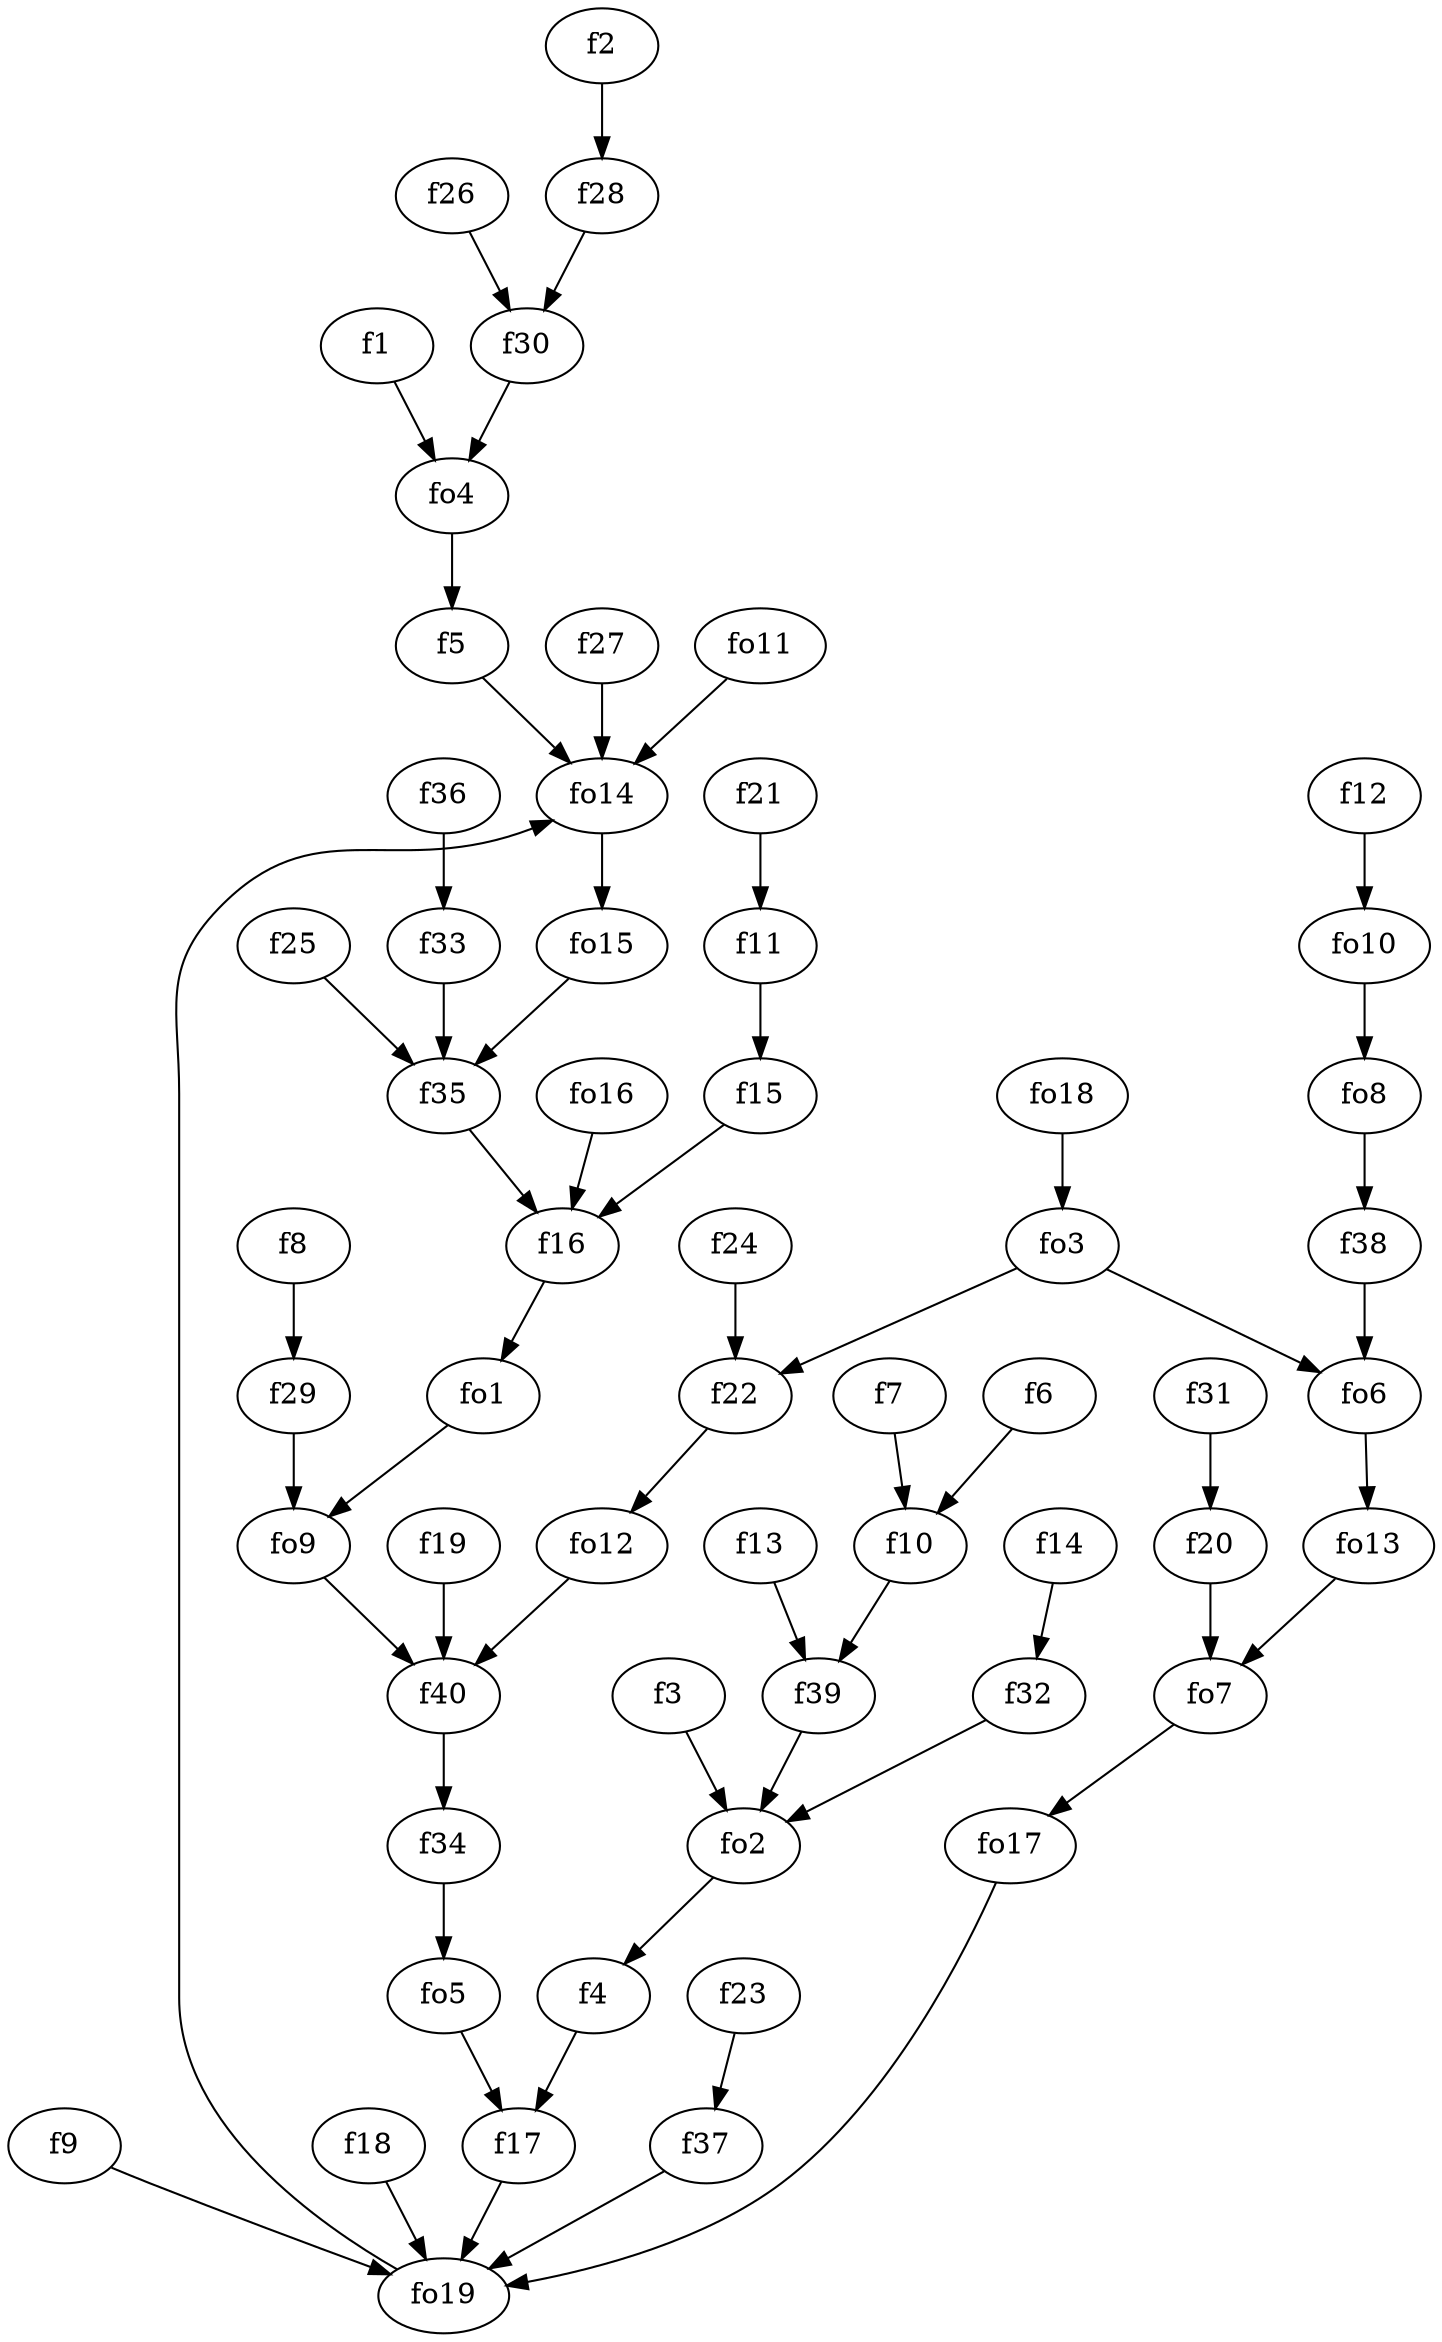 strict digraph  {
f1;
f2;
f3;
f4;
f5;
f6;
f7;
f8;
f9;
f10;
f11;
f12;
f13;
f14;
f15;
f16;
f17;
f18;
f19;
f20;
f21;
f22;
f23;
f24;
f25;
f26;
f27;
f28;
f29;
f30;
f31;
f32;
f33;
f34;
f35;
f36;
f37;
f38;
f39;
f40;
fo1;
fo2;
fo3;
fo4;
fo5;
fo6;
fo7;
fo8;
fo9;
fo10;
fo11;
fo12;
fo13;
fo14;
fo15;
fo16;
fo17;
fo18;
fo19;
f1 -> fo4  [weight=2];
f2 -> f28  [weight=2];
f3 -> fo2  [weight=2];
f4 -> f17  [weight=2];
f5 -> fo14  [weight=2];
f6 -> f10  [weight=2];
f7 -> f10  [weight=2];
f8 -> f29  [weight=2];
f9 -> fo19  [weight=2];
f10 -> f39  [weight=2];
f11 -> f15  [weight=2];
f12 -> fo10  [weight=2];
f13 -> f39  [weight=2];
f14 -> f32  [weight=2];
f15 -> f16  [weight=2];
f16 -> fo1  [weight=2];
f17 -> fo19  [weight=2];
f18 -> fo19  [weight=2];
f19 -> f40  [weight=2];
f20 -> fo7  [weight=2];
f21 -> f11  [weight=2];
f22 -> fo12  [weight=2];
f23 -> f37  [weight=2];
f24 -> f22  [weight=2];
f25 -> f35  [weight=2];
f26 -> f30  [weight=2];
f27 -> fo14  [weight=2];
f28 -> f30  [weight=2];
f29 -> fo9  [weight=2];
f30 -> fo4  [weight=2];
f31 -> f20  [weight=2];
f32 -> fo2  [weight=2];
f33 -> f35  [weight=2];
f34 -> fo5  [weight=2];
f35 -> f16  [weight=2];
f36 -> f33  [weight=2];
f37 -> fo19  [weight=2];
f38 -> fo6  [weight=2];
f39 -> fo2  [weight=2];
f40 -> f34  [weight=2];
fo1 -> fo9  [weight=2];
fo2 -> f4  [weight=2];
fo3 -> fo6  [weight=2];
fo3 -> f22  [weight=2];
fo4 -> f5  [weight=2];
fo5 -> f17  [weight=2];
fo6 -> fo13  [weight=2];
fo7 -> fo17  [weight=2];
fo8 -> f38  [weight=2];
fo9 -> f40  [weight=2];
fo10 -> fo8  [weight=2];
fo11 -> fo14  [weight=2];
fo12 -> f40  [weight=2];
fo13 -> fo7  [weight=2];
fo14 -> fo15  [weight=2];
fo15 -> f35  [weight=2];
fo16 -> f16  [weight=2];
fo17 -> fo19  [weight=2];
fo18 -> fo3  [weight=2];
fo19 -> fo14  [weight=2];
}
